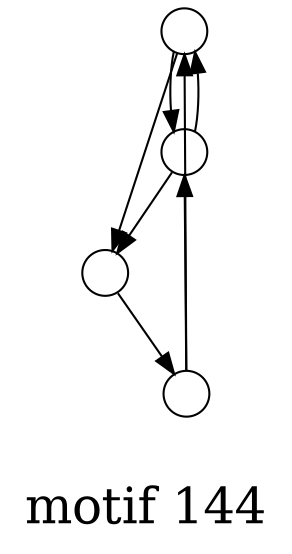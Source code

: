 /*****
motif 144
*****/

digraph G {
  graph [splines=false overlap=false]
  node  [shape=ellipse, width=0.3, height=0.3, label=""]
  0 ;
  1 ;
  2 ;
  3 ;
  0 -> 1;
  0 -> 2;
  1 -> 0;
  1 -> 2;
  2 -> 3;
  3 -> 0;
  3 -> 1;
  label = "\nmotif 144\n";  fontsize=24;
}

